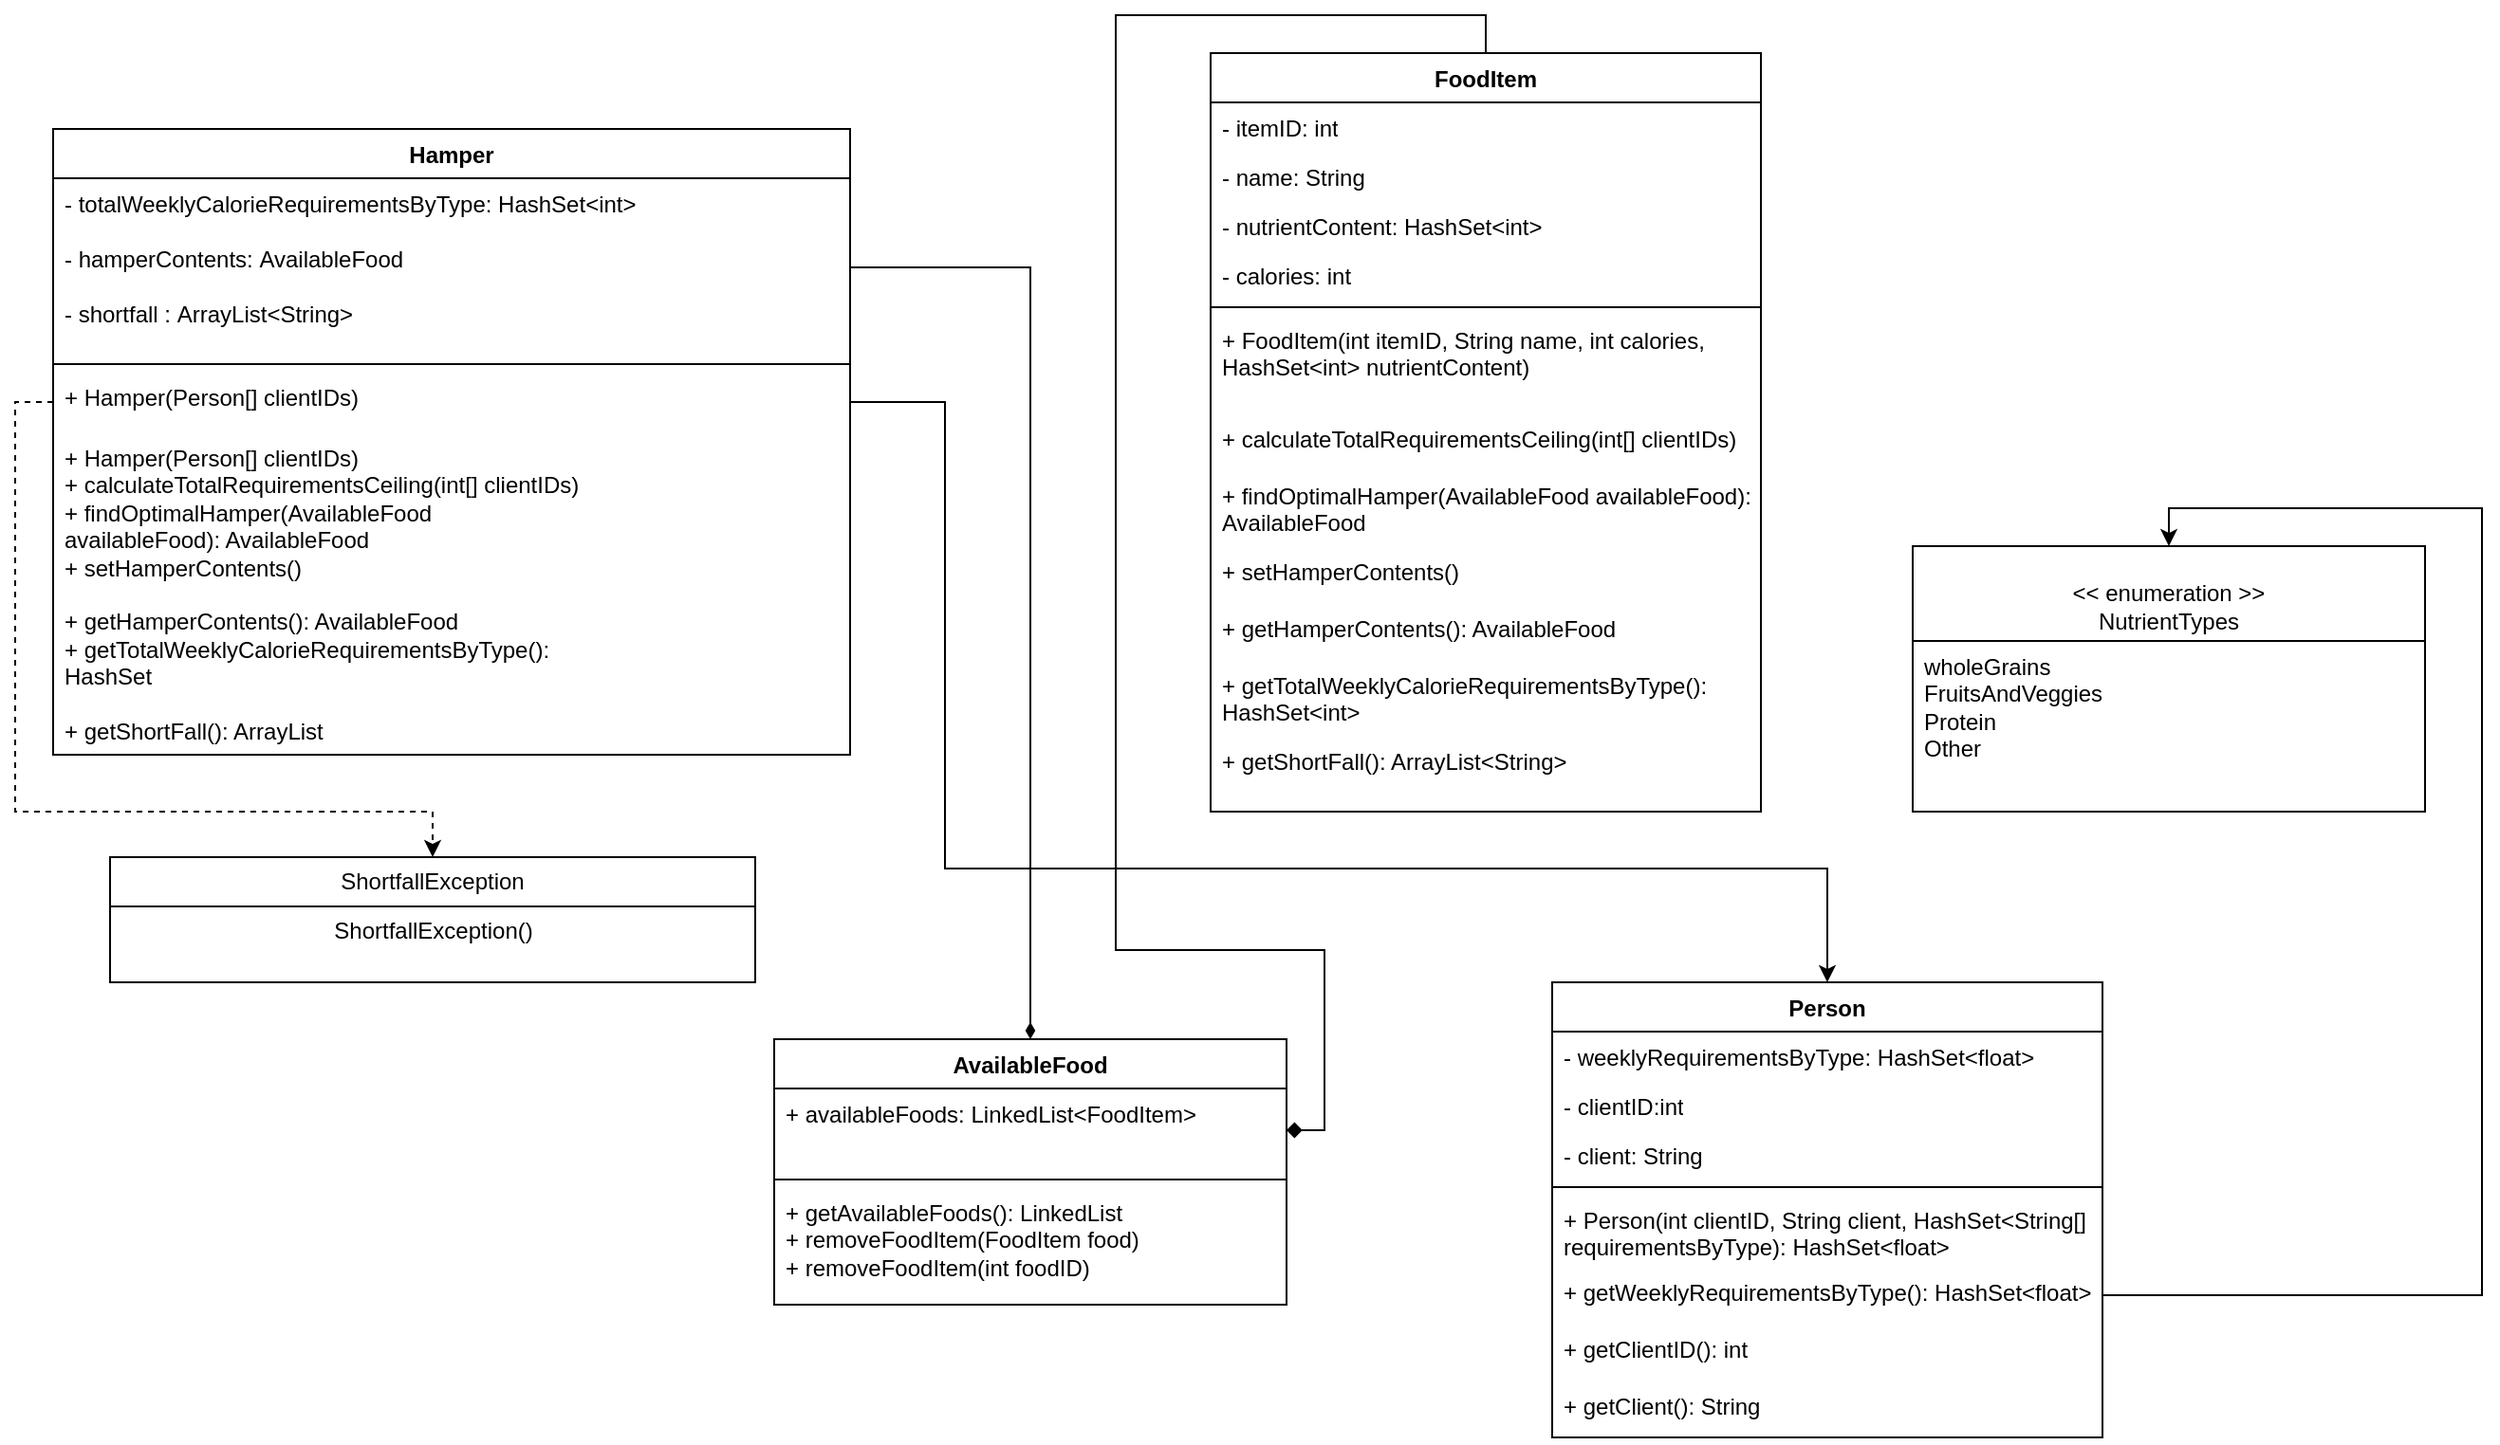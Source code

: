 <mxfile version="21.0.6" type="github">
  <diagram name="Page-1" id="w6vay4CM0imPE2UAvKqg">
    <mxGraphModel dx="2206" dy="1997" grid="1" gridSize="10" guides="1" tooltips="1" connect="1" arrows="1" fold="1" page="1" pageScale="1" pageWidth="850" pageHeight="1100" math="0" shadow="0">
      <root>
        <mxCell id="0" />
        <mxCell id="1" parent="0" />
        <mxCell id="r-d_q9eVbDzV2q1Ur8VG-5" value="FoodItem" style="swimlane;fontStyle=1;align=center;verticalAlign=top;childLayout=stackLayout;horizontal=1;startSize=26;horizontalStack=0;resizeParent=1;resizeParentMax=0;resizeLast=0;collapsible=1;marginBottom=0;whiteSpace=wrap;html=1;" vertex="1" parent="1">
          <mxGeometry width="290" height="400" as="geometry" />
        </mxCell>
        <mxCell id="r-d_q9eVbDzV2q1Ur8VG-6" value="- itemID: int" style="text;strokeColor=none;fillColor=none;align=left;verticalAlign=top;spacingLeft=4;spacingRight=4;overflow=hidden;rotatable=0;points=[[0,0.5],[1,0.5]];portConstraint=eastwest;whiteSpace=wrap;html=1;" vertex="1" parent="r-d_q9eVbDzV2q1Ur8VG-5">
          <mxGeometry y="26" width="290" height="26" as="geometry" />
        </mxCell>
        <mxCell id="r-d_q9eVbDzV2q1Ur8VG-9" value="- name: String" style="text;strokeColor=none;fillColor=none;align=left;verticalAlign=top;spacingLeft=4;spacingRight=4;overflow=hidden;rotatable=0;points=[[0,0.5],[1,0.5]];portConstraint=eastwest;whiteSpace=wrap;html=1;" vertex="1" parent="r-d_q9eVbDzV2q1Ur8VG-5">
          <mxGeometry y="52" width="290" height="26" as="geometry" />
        </mxCell>
        <mxCell id="r-d_q9eVbDzV2q1Ur8VG-10" value="- nutrientContent: HashSet&amp;lt;int&amp;gt;" style="text;strokeColor=none;fillColor=none;align=left;verticalAlign=top;spacingLeft=4;spacingRight=4;overflow=hidden;rotatable=0;points=[[0,0.5],[1,0.5]];portConstraint=eastwest;whiteSpace=wrap;html=1;" vertex="1" parent="r-d_q9eVbDzV2q1Ur8VG-5">
          <mxGeometry y="78" width="290" height="26" as="geometry" />
        </mxCell>
        <mxCell id="r-d_q9eVbDzV2q1Ur8VG-11" value="- calories: int" style="text;strokeColor=none;fillColor=none;align=left;verticalAlign=top;spacingLeft=4;spacingRight=4;overflow=hidden;rotatable=0;points=[[0,0.5],[1,0.5]];portConstraint=eastwest;whiteSpace=wrap;html=1;" vertex="1" parent="r-d_q9eVbDzV2q1Ur8VG-5">
          <mxGeometry y="104" width="290" height="26" as="geometry" />
        </mxCell>
        <mxCell id="r-d_q9eVbDzV2q1Ur8VG-7" value="" style="line;strokeWidth=1;fillColor=none;align=left;verticalAlign=middle;spacingTop=-1;spacingLeft=3;spacingRight=3;rotatable=0;labelPosition=right;points=[];portConstraint=eastwest;strokeColor=inherit;" vertex="1" parent="r-d_q9eVbDzV2q1Ur8VG-5">
          <mxGeometry y="130" width="290" height="8" as="geometry" />
        </mxCell>
        <mxCell id="r-d_q9eVbDzV2q1Ur8VG-8" value="+ FoodItem(int itemID, String name, int calories, HashSet&amp;lt;int&amp;gt; nutrientContent)" style="text;strokeColor=none;fillColor=none;align=left;verticalAlign=top;spacingLeft=4;spacingRight=4;overflow=hidden;rotatable=0;points=[[0,0.5],[1,0.5]];portConstraint=eastwest;whiteSpace=wrap;html=1;" vertex="1" parent="r-d_q9eVbDzV2q1Ur8VG-5">
          <mxGeometry y="138" width="290" height="52" as="geometry" />
        </mxCell>
        <mxCell id="r-d_q9eVbDzV2q1Ur8VG-12" value="+ calculateTotalRequirementsCeiling(int[] clientIDs)" style="text;strokeColor=none;fillColor=none;align=left;verticalAlign=top;spacingLeft=4;spacingRight=4;overflow=hidden;rotatable=0;points=[[0,0.5],[1,0.5]];portConstraint=eastwest;whiteSpace=wrap;html=1;" vertex="1" parent="r-d_q9eVbDzV2q1Ur8VG-5">
          <mxGeometry y="190" width="290" height="30" as="geometry" />
        </mxCell>
        <mxCell id="r-d_q9eVbDzV2q1Ur8VG-13" value="+ findOptimalHamper(AvailableFood availableFood): AvailableFood" style="text;strokeColor=none;fillColor=none;align=left;verticalAlign=top;spacingLeft=4;spacingRight=4;overflow=hidden;rotatable=0;points=[[0,0.5],[1,0.5]];portConstraint=eastwest;whiteSpace=wrap;html=1;" vertex="1" parent="r-d_q9eVbDzV2q1Ur8VG-5">
          <mxGeometry y="220" width="290" height="40" as="geometry" />
        </mxCell>
        <mxCell id="r-d_q9eVbDzV2q1Ur8VG-14" value="+ setHamperContents()" style="text;strokeColor=none;fillColor=none;align=left;verticalAlign=top;spacingLeft=4;spacingRight=4;overflow=hidden;rotatable=0;points=[[0,0.5],[1,0.5]];portConstraint=eastwest;whiteSpace=wrap;html=1;" vertex="1" parent="r-d_q9eVbDzV2q1Ur8VG-5">
          <mxGeometry y="260" width="290" height="30" as="geometry" />
        </mxCell>
        <mxCell id="r-d_q9eVbDzV2q1Ur8VG-15" value="+ getHamperContents(): AvailableFood" style="text;strokeColor=none;fillColor=none;align=left;verticalAlign=top;spacingLeft=4;spacingRight=4;overflow=hidden;rotatable=0;points=[[0,0.5],[1,0.5]];portConstraint=eastwest;whiteSpace=wrap;html=1;" vertex="1" parent="r-d_q9eVbDzV2q1Ur8VG-5">
          <mxGeometry y="290" width="290" height="30" as="geometry" />
        </mxCell>
        <mxCell id="r-d_q9eVbDzV2q1Ur8VG-16" value="+ getTotalWeeklyCalorieRequirementsByType(): HashSet&amp;lt;int&amp;gt;" style="text;strokeColor=none;fillColor=none;align=left;verticalAlign=top;spacingLeft=4;spacingRight=4;overflow=hidden;rotatable=0;points=[[0,0.5],[1,0.5]];portConstraint=eastwest;whiteSpace=wrap;html=1;" vertex="1" parent="r-d_q9eVbDzV2q1Ur8VG-5">
          <mxGeometry y="320" width="290" height="40" as="geometry" />
        </mxCell>
        <mxCell id="r-d_q9eVbDzV2q1Ur8VG-17" value="+ getShortFall(): ArrayList&amp;lt;String&amp;gt;" style="text;strokeColor=none;fillColor=none;align=left;verticalAlign=top;spacingLeft=4;spacingRight=4;overflow=hidden;rotatable=0;points=[[0,0.5],[1,0.5]];portConstraint=eastwest;whiteSpace=wrap;html=1;" vertex="1" parent="r-d_q9eVbDzV2q1Ur8VG-5">
          <mxGeometry y="360" width="290" height="40" as="geometry" />
        </mxCell>
        <mxCell id="5vHbgtkAKjBmpQbh6Rdm-1" value="ShortfallException" style="swimlane;fontStyle=0;childLayout=stackLayout;horizontal=1;startSize=26;fillColor=none;horizontalStack=0;resizeParent=1;resizeParentMax=0;resizeLast=0;collapsible=1;marginBottom=0;whiteSpace=wrap;html=1;" vertex="1" parent="1">
          <mxGeometry x="-580" y="424" width="340" height="66" as="geometry" />
        </mxCell>
        <mxCell id="5vHbgtkAKjBmpQbh6Rdm-5" value="ShortfallException()&lt;br/&gt;&lt;br/&gt;" style="text;html=1;align=center;verticalAlign=middle;resizable=0;points=[];autosize=1;strokeColor=none;fillColor=none;" vertex="1" parent="5vHbgtkAKjBmpQbh6Rdm-1">
          <mxGeometry y="26" width="340" height="40" as="geometry" />
        </mxCell>
        <mxCell id="r-d_q9eVbDzV2q1Ur8VG-18" value="Person" style="swimlane;fontStyle=1;align=center;verticalAlign=top;childLayout=stackLayout;horizontal=1;startSize=26;horizontalStack=0;resizeParent=1;resizeParentMax=0;resizeLast=0;collapsible=1;marginBottom=0;whiteSpace=wrap;html=1;" vertex="1" parent="1">
          <mxGeometry x="180" y="490" width="290" height="240" as="geometry" />
        </mxCell>
        <mxCell id="r-d_q9eVbDzV2q1Ur8VG-19" value="- weeklyRequirementsByType: HashSet&amp;lt;float&amp;gt;" style="text;strokeColor=none;fillColor=none;align=left;verticalAlign=top;spacingLeft=4;spacingRight=4;overflow=hidden;rotatable=0;points=[[0,0.5],[1,0.5]];portConstraint=eastwest;whiteSpace=wrap;html=1;" vertex="1" parent="r-d_q9eVbDzV2q1Ur8VG-18">
          <mxGeometry y="26" width="290" height="26" as="geometry" />
        </mxCell>
        <mxCell id="r-d_q9eVbDzV2q1Ur8VG-22" value="- clientID:int" style="text;strokeColor=none;fillColor=none;align=left;verticalAlign=top;spacingLeft=4;spacingRight=4;overflow=hidden;rotatable=0;points=[[0,0.5],[1,0.5]];portConstraint=eastwest;whiteSpace=wrap;html=1;" vertex="1" parent="r-d_q9eVbDzV2q1Ur8VG-18">
          <mxGeometry y="52" width="290" height="26" as="geometry" />
        </mxCell>
        <mxCell id="r-d_q9eVbDzV2q1Ur8VG-23" value="- client: String" style="text;strokeColor=none;fillColor=none;align=left;verticalAlign=top;spacingLeft=4;spacingRight=4;overflow=hidden;rotatable=0;points=[[0,0.5],[1,0.5]];portConstraint=eastwest;whiteSpace=wrap;html=1;" vertex="1" parent="r-d_q9eVbDzV2q1Ur8VG-18">
          <mxGeometry y="78" width="290" height="26" as="geometry" />
        </mxCell>
        <mxCell id="r-d_q9eVbDzV2q1Ur8VG-20" value="" style="line;strokeWidth=1;fillColor=none;align=left;verticalAlign=middle;spacingTop=-1;spacingLeft=3;spacingRight=3;rotatable=0;labelPosition=right;points=[];portConstraint=eastwest;strokeColor=inherit;" vertex="1" parent="r-d_q9eVbDzV2q1Ur8VG-18">
          <mxGeometry y="104" width="290" height="8" as="geometry" />
        </mxCell>
        <mxCell id="r-d_q9eVbDzV2q1Ur8VG-21" value="+ Person(int clientID, String client, HashSet&amp;lt;String[] requirementsByType): HashSet&amp;lt;float&amp;gt;" style="text;strokeColor=none;fillColor=none;align=left;verticalAlign=top;spacingLeft=4;spacingRight=4;overflow=hidden;rotatable=0;points=[[0,0.5],[1,0.5]];portConstraint=eastwest;whiteSpace=wrap;html=1;" vertex="1" parent="r-d_q9eVbDzV2q1Ur8VG-18">
          <mxGeometry y="112" width="290" height="38" as="geometry" />
        </mxCell>
        <mxCell id="r-d_q9eVbDzV2q1Ur8VG-24" value="+ getWeeklyRequirementsByType(): HashSet&amp;lt;float&amp;gt;" style="text;strokeColor=none;fillColor=none;align=left;verticalAlign=top;spacingLeft=4;spacingRight=4;overflow=hidden;rotatable=0;points=[[0,0.5],[1,0.5]];portConstraint=eastwest;whiteSpace=wrap;html=1;" vertex="1" parent="r-d_q9eVbDzV2q1Ur8VG-18">
          <mxGeometry y="150" width="290" height="30" as="geometry" />
        </mxCell>
        <mxCell id="r-d_q9eVbDzV2q1Ur8VG-25" value="+ getClientID(): int" style="text;strokeColor=none;fillColor=none;align=left;verticalAlign=top;spacingLeft=4;spacingRight=4;overflow=hidden;rotatable=0;points=[[0,0.5],[1,0.5]];portConstraint=eastwest;whiteSpace=wrap;html=1;" vertex="1" parent="r-d_q9eVbDzV2q1Ur8VG-18">
          <mxGeometry y="180" width="290" height="30" as="geometry" />
        </mxCell>
        <mxCell id="r-d_q9eVbDzV2q1Ur8VG-26" value="+ getClient(): String" style="text;strokeColor=none;fillColor=none;align=left;verticalAlign=top;spacingLeft=4;spacingRight=4;overflow=hidden;rotatable=0;points=[[0,0.5],[1,0.5]];portConstraint=eastwest;whiteSpace=wrap;html=1;" vertex="1" parent="r-d_q9eVbDzV2q1Ur8VG-18">
          <mxGeometry y="210" width="290" height="30" as="geometry" />
        </mxCell>
        <mxCell id="CjihOQv_C-0zfXQnCnq9-9" value="Hamper" style="swimlane;fontStyle=1;align=center;verticalAlign=top;childLayout=stackLayout;horizontal=1;startSize=26;horizontalStack=0;resizeParent=1;resizeParentMax=0;resizeLast=0;collapsible=1;marginBottom=0;whiteSpace=wrap;html=1;" vertex="1" parent="1">
          <mxGeometry x="-610" y="40" width="420" height="330" as="geometry" />
        </mxCell>
        <mxCell id="CjihOQv_C-0zfXQnCnq9-10" value="- totalWeeklyCalorieRequirementsByType:&amp;nbsp;HashSet&amp;lt;int&amp;gt;&lt;br&gt;&lt;br&gt;- hamperContents:&amp;nbsp;AvailableFood&lt;br&gt;&lt;br&gt;-&amp;nbsp;shortfall :&amp;nbsp;ArrayList&amp;lt;String&amp;gt;&lt;br&gt;&lt;br&gt;" style="text;strokeColor=none;fillColor=none;align=left;verticalAlign=top;spacingLeft=4;spacingRight=4;overflow=hidden;rotatable=0;points=[[0,0.5],[1,0.5]];portConstraint=eastwest;whiteSpace=wrap;html=1;" vertex="1" parent="CjihOQv_C-0zfXQnCnq9-9">
          <mxGeometry y="26" width="420" height="94" as="geometry" />
        </mxCell>
        <mxCell id="CjihOQv_C-0zfXQnCnq9-11" value="" style="line;strokeWidth=1;fillColor=none;align=left;verticalAlign=middle;spacingTop=-1;spacingLeft=3;spacingRight=3;rotatable=0;labelPosition=right;points=[];portConstraint=eastwest;strokeColor=inherit;" vertex="1" parent="CjihOQv_C-0zfXQnCnq9-9">
          <mxGeometry y="120" width="420" height="8" as="geometry" />
        </mxCell>
        <mxCell id="CjihOQv_C-0zfXQnCnq9-12" value="+ Hamper(Person[] clientIDs)" style="text;strokeColor=none;fillColor=none;align=left;verticalAlign=top;spacingLeft=4;spacingRight=4;overflow=hidden;rotatable=0;points=[[0,0.5],[1,0.5]];portConstraint=eastwest;whiteSpace=wrap;html=1;" vertex="1" parent="CjihOQv_C-0zfXQnCnq9-9">
          <mxGeometry y="128" width="420" height="32" as="geometry" />
        </mxCell>
        <mxCell id="r-d_q9eVbDzV2q1Ur8VG-27" value="+ Hamper(Person[] clientIDs)&lt;br&gt;+&amp;nbsp;calculateTotalRequirementsCeiling(int[] clientIDs)&lt;br&gt;+ findOptimalHamper(AvailableFood&lt;br&gt; availableFood): AvailableFood&amp;nbsp; &lt;br&gt;+ setHamperContents()&lt;br&gt;&lt;br&gt;+ getHamperContents(): AvailableFood &lt;br&gt;+ getTotalWeeklyCalorieRequirementsByType():&lt;br&gt; HashSet&lt;br&gt;&lt;br&gt;+ getShortFall(): ArrayList" style="text;strokeColor=none;fillColor=none;align=left;verticalAlign=top;spacingLeft=4;spacingRight=4;overflow=hidden;rotatable=0;points=[[0,0.5],[1,0.5]];portConstraint=eastwest;whiteSpace=wrap;html=1;" vertex="1" parent="CjihOQv_C-0zfXQnCnq9-9">
          <mxGeometry y="160" width="420" height="170" as="geometry" />
        </mxCell>
        <mxCell id="CjihOQv_C-0zfXQnCnq9-13" value="AvailableFood" style="swimlane;fontStyle=1;align=center;verticalAlign=top;childLayout=stackLayout;horizontal=1;startSize=26;horizontalStack=0;resizeParent=1;resizeParentMax=0;resizeLast=0;collapsible=1;marginBottom=0;whiteSpace=wrap;html=1;" vertex="1" parent="1">
          <mxGeometry x="-230" y="520" width="270" height="140" as="geometry" />
        </mxCell>
        <mxCell id="CjihOQv_C-0zfXQnCnq9-14" value="+ availableFoods: LinkedList&amp;lt;FoodItem&amp;gt;" style="text;strokeColor=none;fillColor=none;align=left;verticalAlign=top;spacingLeft=4;spacingRight=4;overflow=hidden;rotatable=0;points=[[0,0.5],[1,0.5]];portConstraint=eastwest;whiteSpace=wrap;html=1;" vertex="1" parent="CjihOQv_C-0zfXQnCnq9-13">
          <mxGeometry y="26" width="270" height="44" as="geometry" />
        </mxCell>
        <mxCell id="CjihOQv_C-0zfXQnCnq9-15" value="" style="line;strokeWidth=1;fillColor=none;align=left;verticalAlign=middle;spacingTop=-1;spacingLeft=3;spacingRight=3;rotatable=0;labelPosition=right;points=[];portConstraint=eastwest;strokeColor=inherit;" vertex="1" parent="CjihOQv_C-0zfXQnCnq9-13">
          <mxGeometry y="70" width="270" height="8" as="geometry" />
        </mxCell>
        <mxCell id="CjihOQv_C-0zfXQnCnq9-16" value="+ getAvailableFoods(): LinkedList&amp;nbsp;&lt;br&gt;+ removeFoodItem(FoodItem food) &lt;br&gt;+ removeFoodItem(int foodID)" style="text;strokeColor=none;fillColor=none;align=left;verticalAlign=top;spacingLeft=4;spacingRight=4;overflow=hidden;rotatable=0;points=[[0,0.5],[1,0.5]];portConstraint=eastwest;whiteSpace=wrap;html=1;" vertex="1" parent="CjihOQv_C-0zfXQnCnq9-13">
          <mxGeometry y="78" width="270" height="62" as="geometry" />
        </mxCell>
        <mxCell id="5vHbgtkAKjBmpQbh6Rdm-15" value="&lt;br&gt;&amp;lt;&amp;lt; enumeration &amp;gt;&amp;gt;&lt;br&gt;NutrientTypes" style="swimlane;fontStyle=0;childLayout=stackLayout;horizontal=1;startSize=50;fillColor=none;horizontalStack=0;resizeParent=1;resizeParentMax=0;resizeLast=0;collapsible=1;marginBottom=0;whiteSpace=wrap;html=1;" vertex="1" parent="1">
          <mxGeometry x="370" y="260" width="270" height="140" as="geometry" />
        </mxCell>
        <mxCell id="5vHbgtkAKjBmpQbh6Rdm-18" value="wholeGrains&lt;br&gt;FruitsAndVeggies&lt;br&gt;Protein&lt;br&gt;Other" style="text;strokeColor=none;fillColor=none;align=left;verticalAlign=top;spacingLeft=4;spacingRight=4;overflow=hidden;rotatable=0;points=[[0,0.5],[1,0.5]];portConstraint=eastwest;whiteSpace=wrap;html=1;" vertex="1" parent="5vHbgtkAKjBmpQbh6Rdm-15">
          <mxGeometry y="50" width="270" height="90" as="geometry" />
        </mxCell>
        <mxCell id="r-d_q9eVbDzV2q1Ur8VG-28" style="edgeStyle=orthogonalEdgeStyle;rounded=0;orthogonalLoop=1;jettySize=auto;html=1;exitX=0;exitY=0.5;exitDx=0;exitDy=0;entryX=0.5;entryY=0;entryDx=0;entryDy=0;dashed=1;" edge="1" parent="1" source="CjihOQv_C-0zfXQnCnq9-12" target="5vHbgtkAKjBmpQbh6Rdm-1">
          <mxGeometry relative="1" as="geometry">
            <Array as="points">
              <mxPoint x="-630" y="184" />
              <mxPoint x="-630" y="400" />
              <mxPoint x="-410" y="400" />
            </Array>
          </mxGeometry>
        </mxCell>
        <mxCell id="r-d_q9eVbDzV2q1Ur8VG-29" style="edgeStyle=orthogonalEdgeStyle;rounded=0;orthogonalLoop=1;jettySize=auto;html=1;exitX=1;exitY=0.5;exitDx=0;exitDy=0;entryX=0.5;entryY=0;entryDx=0;entryDy=0;endArrow=diamondThin;endFill=1;" edge="1" parent="1" source="CjihOQv_C-0zfXQnCnq9-10" target="CjihOQv_C-0zfXQnCnq9-13">
          <mxGeometry relative="1" as="geometry" />
        </mxCell>
        <mxCell id="r-d_q9eVbDzV2q1Ur8VG-30" style="edgeStyle=orthogonalEdgeStyle;rounded=0;orthogonalLoop=1;jettySize=auto;html=1;exitX=1;exitY=0.5;exitDx=0;exitDy=0;entryX=0.5;entryY=0;entryDx=0;entryDy=0;endArrow=none;endFill=0;startArrow=diamond;startFill=1;" edge="1" parent="1" source="CjihOQv_C-0zfXQnCnq9-14" target="r-d_q9eVbDzV2q1Ur8VG-5">
          <mxGeometry relative="1" as="geometry">
            <Array as="points">
              <mxPoint x="60" y="568" />
              <mxPoint x="60" y="473" />
              <mxPoint x="-50" y="473" />
              <mxPoint x="-50" y="-20" />
              <mxPoint x="145" y="-20" />
            </Array>
          </mxGeometry>
        </mxCell>
        <mxCell id="r-d_q9eVbDzV2q1Ur8VG-31" style="edgeStyle=orthogonalEdgeStyle;rounded=0;orthogonalLoop=1;jettySize=auto;html=1;exitX=1;exitY=0.5;exitDx=0;exitDy=0;entryX=0.5;entryY=0;entryDx=0;entryDy=0;" edge="1" parent="1" source="r-d_q9eVbDzV2q1Ur8VG-24" target="5vHbgtkAKjBmpQbh6Rdm-15">
          <mxGeometry relative="1" as="geometry">
            <Array as="points">
              <mxPoint x="670" y="655" />
              <mxPoint x="670" y="240" />
              <mxPoint x="505" y="240" />
            </Array>
          </mxGeometry>
        </mxCell>
        <mxCell id="r-d_q9eVbDzV2q1Ur8VG-32" style="edgeStyle=orthogonalEdgeStyle;rounded=0;orthogonalLoop=1;jettySize=auto;html=1;exitX=1;exitY=0.5;exitDx=0;exitDy=0;entryX=0.5;entryY=0;entryDx=0;entryDy=0;" edge="1" parent="1" source="CjihOQv_C-0zfXQnCnq9-12" target="r-d_q9eVbDzV2q1Ur8VG-18">
          <mxGeometry relative="1" as="geometry">
            <Array as="points">
              <mxPoint x="-140" y="184" />
              <mxPoint x="-140" y="430" />
              <mxPoint x="325" y="430" />
            </Array>
          </mxGeometry>
        </mxCell>
      </root>
    </mxGraphModel>
  </diagram>
</mxfile>
